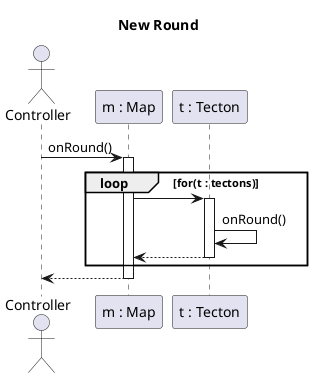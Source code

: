@startuml endRound
title New Round

actor Controller
participant "m : Map" as M
participant "t : Tecton" as T

Controller -> M : onRound()
activate M

loop for(t : tectons)
    M -> T
    activate T

    T -> T : onRound()
    M <-- T
    deactivate T
end

Controller <-- M
deactivate M

@enduml